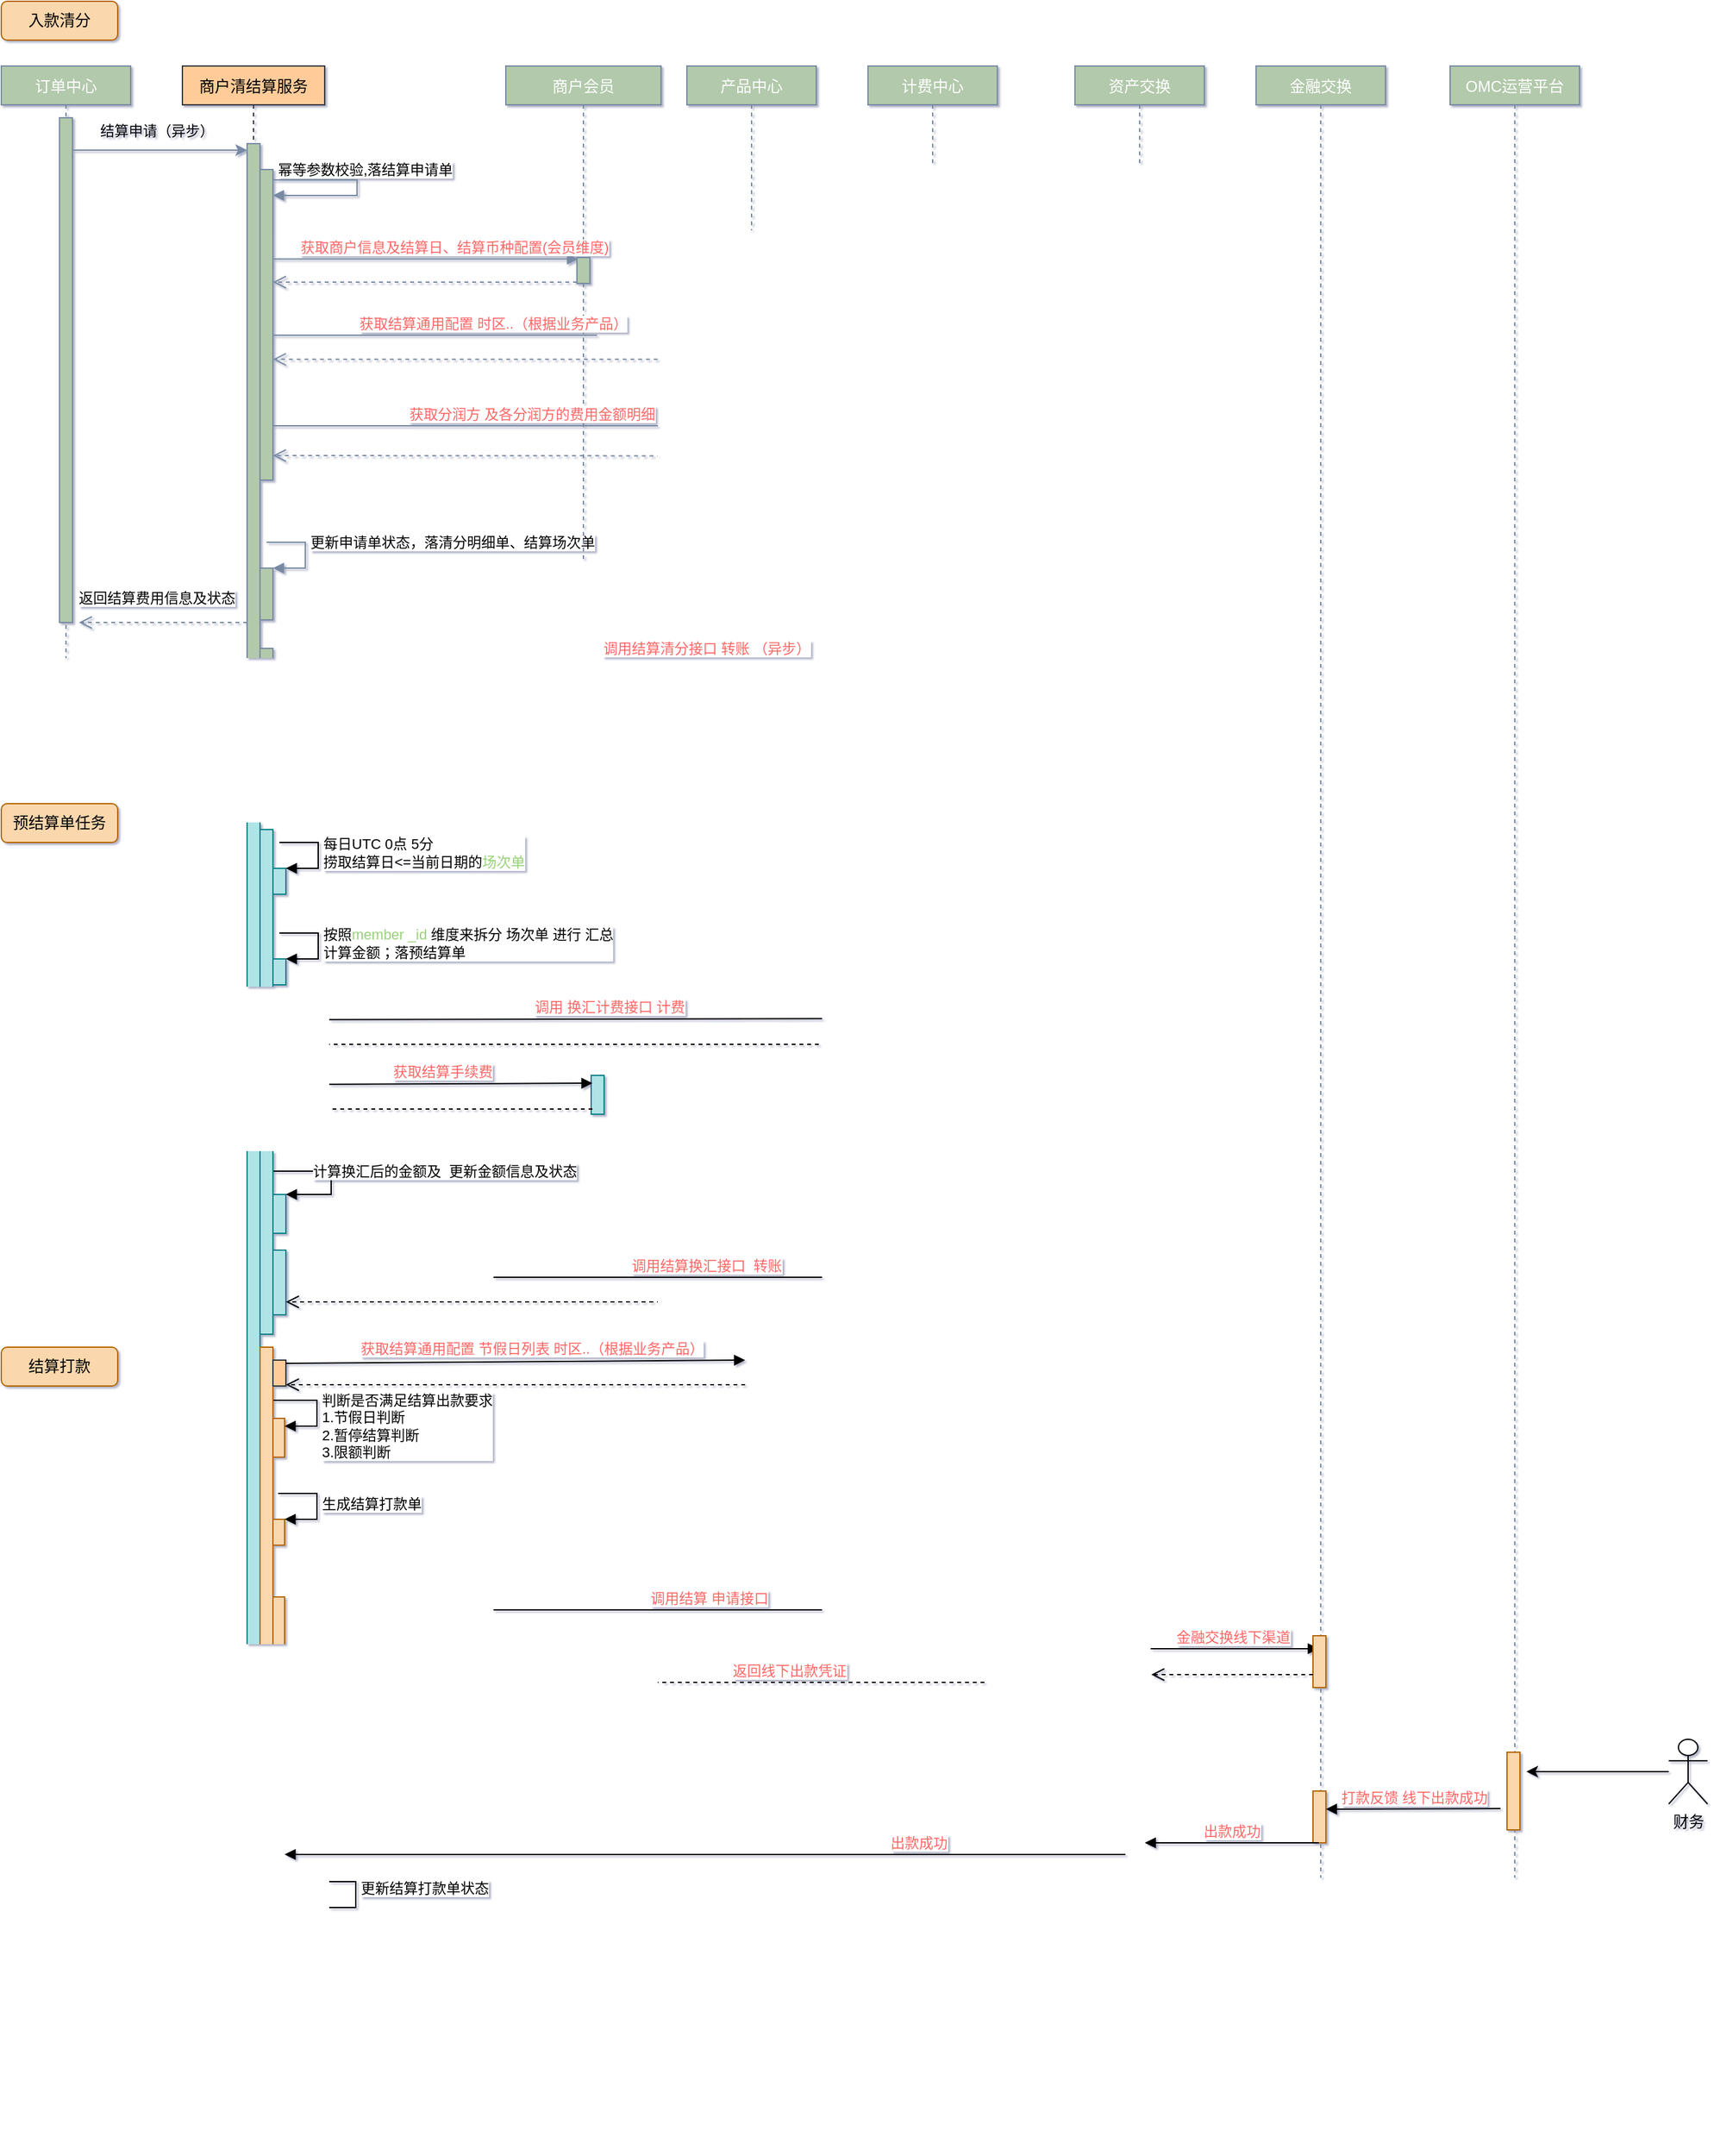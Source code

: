 <mxfile version="15.8.8" type="github">
  <diagram id="kgpKYQtTHZ0yAKxKKP6v" name="Page-1">
    <mxGraphModel dx="1422" dy="754" grid="1" gridSize="10" guides="1" tooltips="1" connect="1" arrows="1" fold="1" page="1" pageScale="1" pageWidth="850" pageHeight="1100" math="0" shadow="1">
      <root>
        <mxCell id="0" />
        <mxCell id="1" parent="0" />
        <mxCell id="3nuBFxr9cyL0pnOWT2aG-1" value="订单中心" style="shape=umlLifeline;perimeter=lifelinePerimeter;container=1;collapsible=0;recursiveResize=0;shadow=0;strokeWidth=1;fillColor=#B2C9AB;strokeColor=#788AA3;fontColor=#FFFFFF;rounded=0;size=30;" parent="1" vertex="1">
          <mxGeometry x="20" y="60" width="100" height="490" as="geometry" />
        </mxCell>
        <mxCell id="3nuBFxr9cyL0pnOWT2aG-2" value="" style="points=[];perimeter=orthogonalPerimeter;shadow=0;strokeWidth=1;fillColor=#B2C9AB;strokeColor=#788AA3;fontColor=#46495D;rounded=0;" parent="3nuBFxr9cyL0pnOWT2aG-1" vertex="1">
          <mxGeometry x="45" y="40" width="10" height="390" as="geometry" />
        </mxCell>
        <mxCell id="3nuBFxr9cyL0pnOWT2aG-5" value="商户清结算服务" style="shape=umlLifeline;perimeter=lifelinePerimeter;container=1;collapsible=0;recursiveResize=0;shadow=0;strokeWidth=1;fillColor=#ffcc99;strokeColor=#36393d;rounded=0;size=30;" parent="1" vertex="1">
          <mxGeometry x="160" y="60" width="110" height="1610" as="geometry" />
        </mxCell>
        <mxCell id="3nuBFxr9cyL0pnOWT2aG-6" value="" style="points=[];perimeter=orthogonalPerimeter;shadow=0;strokeWidth=1;fillColor=#B2C9AB;strokeColor=#788AA3;fontColor=#46495D;rounded=0;" parent="3nuBFxr9cyL0pnOWT2aG-5" vertex="1">
          <mxGeometry x="50" y="60" width="10" height="460" as="geometry" />
        </mxCell>
        <mxCell id="3R4pQPPEvZektnw-kuWU-23" value="" style="html=1;points=[];perimeter=orthogonalPerimeter;fontSize=11;fontColor=#000000;strokeColor=#788AA3;fillColor=#B2C9AB;" parent="3nuBFxr9cyL0pnOWT2aG-5" vertex="1">
          <mxGeometry x="60" y="80" width="10" height="240" as="geometry" />
        </mxCell>
        <mxCell id="3R4pQPPEvZektnw-kuWU-24" value="幂等参数校验,落结算申请单" style="edgeStyle=orthogonalEdgeStyle;html=1;align=left;spacingLeft=2;endArrow=block;rounded=0;fontSize=11;fontColor=#000000;strokeColor=#788AA3;fillColor=#B2C9AB;curved=0;exitX=1.003;exitY=0.207;exitDx=0;exitDy=0;exitPerimeter=0;" parent="3nuBFxr9cyL0pnOWT2aG-5" source="3R4pQPPEvZektnw-kuWU-23" target="3R4pQPPEvZektnw-kuWU-23" edge="1">
          <mxGeometry x="-0.546" y="8" relative="1" as="geometry">
            <mxPoint x="105" y="60" as="sourcePoint" />
            <Array as="points">
              <mxPoint x="135" y="88" />
              <mxPoint x="135" y="100" />
            </Array>
            <mxPoint as="offset" />
          </mxGeometry>
        </mxCell>
        <mxCell id="3R4pQPPEvZektnw-kuWU-55" value="" style="html=1;points=[];perimeter=orthogonalPerimeter;fontSize=11;fontColor=#000000;strokeColor=#788AA3;fillColor=#B2C9AB;" parent="3nuBFxr9cyL0pnOWT2aG-5" vertex="1">
          <mxGeometry x="60" y="388" width="10" height="40" as="geometry" />
        </mxCell>
        <mxCell id="3R4pQPPEvZektnw-kuWU-56" value="更新申请单状态，落清分明细单、结算场次单" style="edgeStyle=orthogonalEdgeStyle;html=1;align=left;spacingLeft=2;endArrow=block;rounded=0;entryX=1;entryY=0;fontSize=11;fontColor=#000000;strokeColor=#788AA3;strokeWidth=1;fillColor=#B2C9AB;curved=0;jumpStyle=none;" parent="3nuBFxr9cyL0pnOWT2aG-5" target="3R4pQPPEvZektnw-kuWU-55" edge="1">
          <mxGeometry x="-0.2" relative="1" as="geometry">
            <mxPoint x="65" y="368" as="sourcePoint" />
            <Array as="points">
              <mxPoint x="95" y="368" />
            </Array>
            <mxPoint as="offset" />
          </mxGeometry>
        </mxCell>
        <mxCell id="3R4pQPPEvZektnw-kuWU-63" value="返回结算费用信息及状态" style="html=1;verticalAlign=bottom;endArrow=open;dashed=1;endSize=8;fontSize=11;fontColor=#000000;strokeColor=#788AA3;strokeWidth=1;fillColor=#B2C9AB;curved=0;jumpStyle=none;" parent="3nuBFxr9cyL0pnOWT2aG-5" edge="1">
          <mxGeometry x="0.077" y="-10" relative="1" as="geometry">
            <mxPoint x="50" y="430" as="sourcePoint" />
            <mxPoint x="-80" y="430" as="targetPoint" />
            <mxPoint as="offset" />
          </mxGeometry>
        </mxCell>
        <mxCell id="3R4pQPPEvZektnw-kuWU-64" value="" style="html=1;points=[];perimeter=orthogonalPerimeter;fontSize=11;fontColor=#000000;strokeColor=#788AA3;fillColor=#B2C9AB;" parent="3nuBFxr9cyL0pnOWT2aG-5" vertex="1">
          <mxGeometry x="60" y="450" width="10" height="40" as="geometry" />
        </mxCell>
        <mxCell id="f1Uz_l8zpaSuN-_0KSKf-5" value="" style="html=1;points=[];perimeter=orthogonalPerimeter;fillColor=#b0e3e6;strokeColor=#0e8088;" parent="3nuBFxr9cyL0pnOWT2aG-5" vertex="1">
          <mxGeometry x="50" y="570" width="10" height="960" as="geometry" />
        </mxCell>
        <mxCell id="f1Uz_l8zpaSuN-_0KSKf-6" value="" style="html=1;points=[];perimeter=orthogonalPerimeter;fillColor=#b0e3e6;strokeColor=#0e8088;" parent="3nuBFxr9cyL0pnOWT2aG-5" vertex="1">
          <mxGeometry x="70" y="620" width="10" height="20" as="geometry" />
        </mxCell>
        <mxCell id="f1Uz_l8zpaSuN-_0KSKf-7" value="每日UTC 0点 5分 &lt;br&gt;捞取结算日&amp;lt;=当前日期的&lt;font color=&quot;#97d077&quot;&gt;场次单&lt;/font&gt;" style="edgeStyle=orthogonalEdgeStyle;html=1;align=left;spacingLeft=2;endArrow=block;rounded=0;entryX=1;entryY=0;" parent="3nuBFxr9cyL0pnOWT2aG-5" target="f1Uz_l8zpaSuN-_0KSKf-6" edge="1">
          <mxGeometry relative="1" as="geometry">
            <mxPoint x="75" y="600" as="sourcePoint" />
            <Array as="points">
              <mxPoint x="105" y="600" />
            </Array>
          </mxGeometry>
        </mxCell>
        <mxCell id="f1Uz_l8zpaSuN-_0KSKf-10" value="" style="html=1;points=[];perimeter=orthogonalPerimeter;fillColor=#b0e3e6;strokeColor=#0e8088;" parent="3nuBFxr9cyL0pnOWT2aG-5" vertex="1">
          <mxGeometry x="70" y="690" width="10" height="20" as="geometry" />
        </mxCell>
        <mxCell id="f1Uz_l8zpaSuN-_0KSKf-11" value="&lt;font color=&quot;#000000&quot;&gt;按照&lt;/font&gt;&lt;font color=&quot;#97d077&quot;&gt;member _id&lt;/font&gt;&lt;font color=&quot;#000000&quot;&gt; 维度来拆分 场次单 进行 汇总&lt;br&gt;计算金额；落预结算单&lt;/font&gt;" style="edgeStyle=orthogonalEdgeStyle;html=1;align=left;spacingLeft=2;endArrow=block;rounded=0;entryX=1;entryY=0;fontColor=#FF6666;" parent="3nuBFxr9cyL0pnOWT2aG-5" target="f1Uz_l8zpaSuN-_0KSKf-10" edge="1">
          <mxGeometry relative="1" as="geometry">
            <mxPoint x="75" y="670" as="sourcePoint" />
            <Array as="points">
              <mxPoint x="105" y="670" />
            </Array>
          </mxGeometry>
        </mxCell>
        <mxCell id="f1Uz_l8zpaSuN-_0KSKf-12" value="" style="html=1;points=[];perimeter=orthogonalPerimeter;fillColor=#b0e3e6;strokeColor=#0e8088;" parent="3nuBFxr9cyL0pnOWT2aG-5" vertex="1">
          <mxGeometry x="70" y="915" width="10" height="50" as="geometry" />
        </mxCell>
        <mxCell id="f1Uz_l8zpaSuN-_0KSKf-17" value="" style="html=1;points=[];perimeter=orthogonalPerimeter;fillColor=#b0e3e6;strokeColor=#0e8088;" parent="3nuBFxr9cyL0pnOWT2aG-5" vertex="1">
          <mxGeometry x="70" y="872" width="10" height="30" as="geometry" />
        </mxCell>
        <mxCell id="f1Uz_l8zpaSuN-_0KSKf-18" value="&lt;font color=&quot;#000000&quot;&gt;计算换汇后的金额及&amp;nbsp; 更新金额信息及状态&lt;/font&gt;" style="edgeStyle=orthogonalEdgeStyle;html=1;align=left;spacingLeft=2;endArrow=block;rounded=0;entryX=1;entryY=0;fontColor=#97D077;exitX=1;exitY=0.741;exitDx=0;exitDy=0;exitPerimeter=0;" parent="3nuBFxr9cyL0pnOWT2aG-5" target="f1Uz_l8zpaSuN-_0KSKf-17" edge="1">
          <mxGeometry relative="1" as="geometry">
            <mxPoint x="70" y="898.4" as="sourcePoint" />
            <Array as="points">
              <mxPoint x="115" y="854" />
              <mxPoint x="115" y="872" />
            </Array>
          </mxGeometry>
        </mxCell>
        <mxCell id="f1Uz_l8zpaSuN-_0KSKf-20" value="" style="html=1;points=[];perimeter=orthogonalPerimeter;fillColor=#fad7ac;strokeColor=#b46504;" parent="3nuBFxr9cyL0pnOWT2aG-5" vertex="1">
          <mxGeometry x="69" y="1045" width="10" height="30" as="geometry" />
        </mxCell>
        <mxCell id="f1Uz_l8zpaSuN-_0KSKf-21" value="判断是否满足结算出款要求&lt;br&gt;1.节假日判断 &lt;br&gt;2.暂停结算判断 &lt;br&gt;3.限额判断" style="edgeStyle=orthogonalEdgeStyle;html=1;align=left;spacingLeft=2;endArrow=block;rounded=0;entryX=1;entryY=0;fontColor=#000000;exitX=1;exitY=0.795;exitDx=0;exitDy=0;exitPerimeter=0;" parent="3nuBFxr9cyL0pnOWT2aG-5" edge="1">
          <mxGeometry x="0.39" relative="1" as="geometry">
            <mxPoint x="69" y="1029" as="sourcePoint" />
            <Array as="points">
              <mxPoint x="69" y="1031" />
              <mxPoint x="104" y="1031" />
              <mxPoint x="104" y="1051" />
            </Array>
            <mxPoint x="79" y="1051" as="targetPoint" />
            <mxPoint as="offset" />
          </mxGeometry>
        </mxCell>
        <mxCell id="f1Uz_l8zpaSuN-_0KSKf-25" value="" style="html=1;points=[];perimeter=orthogonalPerimeter;fillColor=#b0e3e6;strokeColor=#0e8088;" parent="3nuBFxr9cyL0pnOWT2aG-5" vertex="1">
          <mxGeometry x="70" y="730" width="10" height="30" as="geometry" />
        </mxCell>
        <mxCell id="f1Uz_l8zpaSuN-_0KSKf-30" value="" style="html=1;points=[];perimeter=orthogonalPerimeter;fillColor=#fad7ac;strokeColor=#b46504;" parent="3nuBFxr9cyL0pnOWT2aG-5" vertex="1">
          <mxGeometry x="69" y="1123" width="10" height="20" as="geometry" />
        </mxCell>
        <mxCell id="f1Uz_l8zpaSuN-_0KSKf-31" value="生成结算打款单" style="edgeStyle=orthogonalEdgeStyle;html=1;align=left;spacingLeft=2;endArrow=block;rounded=0;entryX=1;entryY=0;fontColor=#000000;" parent="3nuBFxr9cyL0pnOWT2aG-5" target="f1Uz_l8zpaSuN-_0KSKf-30" edge="1">
          <mxGeometry relative="1" as="geometry">
            <mxPoint x="74" y="1103" as="sourcePoint" />
            <Array as="points">
              <mxPoint x="104" y="1103" />
            </Array>
          </mxGeometry>
        </mxCell>
        <mxCell id="f1Uz_l8zpaSuN-_0KSKf-35" value="" style="html=1;points=[];perimeter=orthogonalPerimeter;fillColor=#fad7ac;strokeColor=#b46504;" parent="3nuBFxr9cyL0pnOWT2aG-5" vertex="1">
          <mxGeometry x="69" y="1183" width="10" height="100" as="geometry" />
        </mxCell>
        <mxCell id="f1Uz_l8zpaSuN-_0KSKf-58" value="" style="html=1;points=[];perimeter=orthogonalPerimeter;fillColor=#fad7ac;strokeColor=#b46504;" parent="3nuBFxr9cyL0pnOWT2aG-5" vertex="1">
          <mxGeometry x="69" y="1363" width="10" height="120" as="geometry" />
        </mxCell>
        <mxCell id="f1Uz_l8zpaSuN-_0KSKf-61" value="" style="html=1;points=[];perimeter=orthogonalPerimeter;fillColor=#fad7ac;strokeColor=#b46504;" parent="3nuBFxr9cyL0pnOWT2aG-5" vertex="1">
          <mxGeometry x="79" y="1423" width="10" height="40" as="geometry" />
        </mxCell>
        <mxCell id="f1Uz_l8zpaSuN-_0KSKf-62" value="更新结算打款单状态" style="edgeStyle=orthogonalEdgeStyle;html=1;align=left;spacingLeft=2;endArrow=block;rounded=0;entryX=1;entryY=0;fontColor=#000000;" parent="3nuBFxr9cyL0pnOWT2aG-5" source="f1Uz_l8zpaSuN-_0KSKf-58" target="f1Uz_l8zpaSuN-_0KSKf-61" edge="1">
          <mxGeometry relative="1" as="geometry">
            <mxPoint x="104" y="1373" as="sourcePoint" />
            <Array as="points">
              <mxPoint x="134" y="1403" />
              <mxPoint x="134" y="1423" />
            </Array>
          </mxGeometry>
        </mxCell>
        <mxCell id="f1Uz_l8zpaSuN-_0KSKf-63" value="" style="html=1;points=[];perimeter=orthogonalPerimeter;fillColor=#b0e3e6;strokeColor=#0e8088;" parent="3nuBFxr9cyL0pnOWT2aG-5" vertex="1">
          <mxGeometry x="60" y="590" width="10" height="390" as="geometry" />
        </mxCell>
        <mxCell id="f1Uz_l8zpaSuN-_0KSKf-64" value="" style="html=1;points=[];perimeter=orthogonalPerimeter;fillColor=#fad7ac;strokeColor=#b46504;" parent="3nuBFxr9cyL0pnOWT2aG-5" vertex="1">
          <mxGeometry x="60" y="990" width="10" height="510" as="geometry" />
        </mxCell>
        <mxCell id="x3EQ1VxM2JQj4DBP7iOf-1" value="" style="html=1;points=[];perimeter=orthogonalPerimeter;fillColor=#ffcc99;strokeColor=#36393d;" parent="3nuBFxr9cyL0pnOWT2aG-5" vertex="1">
          <mxGeometry x="70" y="1000" width="10" height="20" as="geometry" />
        </mxCell>
        <mxCell id="3R4pQPPEvZektnw-kuWU-1" value="计费中心" style="shape=umlLifeline;perimeter=lifelinePerimeter;container=1;collapsible=0;recursiveResize=0;shadow=0;strokeWidth=1;fillColor=#B2C9AB;strokeColor=#788AA3;fontColor=#FFFFFF;rounded=0;size=30;" parent="1" vertex="1">
          <mxGeometry x="690" y="60" width="100" height="820" as="geometry" />
        </mxCell>
        <mxCell id="3R4pQPPEvZektnw-kuWU-52" value="" style="html=1;points=[];perimeter=orthogonalPerimeter;fontSize=11;fontColor=#000000;strokeColor=#788AA3;fillColor=#B2C9AB;" parent="3R4pQPPEvZektnw-kuWU-1" vertex="1">
          <mxGeometry x="45" y="278" width="10" height="30" as="geometry" />
        </mxCell>
        <mxCell id="f1Uz_l8zpaSuN-_0KSKf-22" value="" style="html=1;points=[];perimeter=orthogonalPerimeter;fillColor=#b0e3e6;strokeColor=#0e8088;" parent="3R4pQPPEvZektnw-kuWU-1" vertex="1">
          <mxGeometry x="45" y="730" width="10" height="30" as="geometry" />
        </mxCell>
        <mxCell id="3R4pQPPEvZektnw-kuWU-9" value="资产交换" style="shape=umlLifeline;perimeter=lifelinePerimeter;container=1;collapsible=0;recursiveResize=0;shadow=0;strokeWidth=1;fillColor=#B2C9AB;strokeColor=#788AA3;fontColor=#FFFFFF;rounded=0;size=30;" parent="1" vertex="1">
          <mxGeometry x="850" y="60" width="100" height="1510" as="geometry" />
        </mxCell>
        <mxCell id="3R4pQPPEvZektnw-kuWU-57" value="" style="html=1;points=[];perimeter=orthogonalPerimeter;fontSize=11;fontColor=#000000;strokeColor=#788AA3;fillColor=#B2C9AB;" parent="3R4pQPPEvZektnw-kuWU-9" vertex="1">
          <mxGeometry x="45" y="464" width="10" height="26" as="geometry" />
        </mxCell>
        <mxCell id="f1Uz_l8zpaSuN-_0KSKf-8" value="" style="html=1;points=[];perimeter=orthogonalPerimeter;fillColor=#b0e3e6;strokeColor=#0e8088;" parent="3R4pQPPEvZektnw-kuWU-9" vertex="1">
          <mxGeometry x="45" y="915" width="10" height="60" as="geometry" />
        </mxCell>
        <mxCell id="f1Uz_l8zpaSuN-_0KSKf-16" value="" style="html=1;verticalAlign=bottom;endArrow=open;dashed=1;endSize=8;rounded=0;fontColor=#97D077;" parent="3R4pQPPEvZektnw-kuWU-9" target="f1Uz_l8zpaSuN-_0KSKf-12" edge="1">
          <mxGeometry relative="1" as="geometry">
            <mxPoint x="40" y="955" as="sourcePoint" />
            <mxPoint x="-25" y="955" as="targetPoint" />
          </mxGeometry>
        </mxCell>
        <mxCell id="f1Uz_l8zpaSuN-_0KSKf-32" value="" style="html=1;points=[];perimeter=orthogonalPerimeter;fillColor=#fad7ac;strokeColor=#b46504;" parent="3R4pQPPEvZektnw-kuWU-9" vertex="1">
          <mxGeometry x="44" y="1193" width="10" height="70" as="geometry" />
        </mxCell>
        <mxCell id="f1Uz_l8zpaSuN-_0KSKf-47" value="&lt;font color=&quot;#ff6666&quot;&gt;金融交换线下渠道&lt;/font&gt;" style="html=1;verticalAlign=bottom;endArrow=block;rounded=0;fontColor=#000000;" parent="3R4pQPPEvZektnw-kuWU-9" edge="1">
          <mxGeometry width="80" relative="1" as="geometry">
            <mxPoint x="54" y="1223" as="sourcePoint" />
            <mxPoint x="188.5" y="1223" as="targetPoint" />
            <mxPoint as="offset" />
          </mxGeometry>
        </mxCell>
        <mxCell id="f1Uz_l8zpaSuN-_0KSKf-56" value="" style="html=1;points=[];perimeter=orthogonalPerimeter;fillColor=#fad7ac;strokeColor=#b46504;" parent="3R4pQPPEvZektnw-kuWU-9" vertex="1">
          <mxGeometry x="44" y="1353" width="10" height="40" as="geometry" />
        </mxCell>
        <mxCell id="3R4pQPPEvZektnw-kuWU-11" value="商户会员" style="shape=umlLifeline;perimeter=lifelinePerimeter;container=1;collapsible=0;recursiveResize=0;shadow=0;strokeWidth=1;fillColor=#B2C9AB;strokeColor=#788AA3;fontColor=#FFFFFF;rounded=0;size=30;" parent="1" vertex="1">
          <mxGeometry x="410" y="60" width="120" height="830" as="geometry" />
        </mxCell>
        <mxCell id="3R4pQPPEvZektnw-kuWU-43" value="" style="html=1;points=[];perimeter=orthogonalPerimeter;fontSize=11;fontColor=#000000;strokeColor=#788AA3;fillColor=#B2C9AB;" parent="3R4pQPPEvZektnw-kuWU-11" vertex="1">
          <mxGeometry x="55" y="148" width="10" height="20" as="geometry" />
        </mxCell>
        <mxCell id="3R4pQPPEvZektnw-kuWU-19" value="" style="endArrow=classic;html=1;fontColor=#FFFFFF;strokeColor=#788AA3;fillColor=#B2C9AB;curved=0;" parent="1" source="3nuBFxr9cyL0pnOWT2aG-2" target="3nuBFxr9cyL0pnOWT2aG-6" edge="1">
          <mxGeometry width="50" height="50" relative="1" as="geometry">
            <mxPoint x="380" y="190" as="sourcePoint" />
            <mxPoint x="430" y="140" as="targetPoint" />
            <Array as="points">
              <mxPoint x="160" y="125" />
            </Array>
          </mxGeometry>
        </mxCell>
        <mxCell id="3R4pQPPEvZektnw-kuWU-20" value="&lt;font color=&quot;#000000&quot;&gt;&lt;font style=&quot;font-size: 11px ; line-height: 0.8&quot;&gt;结算申请（异步）&lt;/font&gt;&lt;br&gt;&lt;/font&gt;" style="text;html=1;resizable=0;autosize=1;align=center;verticalAlign=middle;points=[];fillColor=none;strokeColor=none;rounded=0;fontColor=#FFFFFF;" parent="1" vertex="1">
          <mxGeometry x="85" y="100" width="110" height="20" as="geometry" />
        </mxCell>
        <mxCell id="3R4pQPPEvZektnw-kuWU-44" value="&lt;font color=&quot;#ff6666&quot;&gt;获取商户信息及结算日、结算币种配置(会员维度)&lt;/font&gt;" style="html=1;verticalAlign=bottom;endArrow=block;fontSize=11;fontColor=#000000;strokeColor=#788AA3;fillColor=#B2C9AB;curved=0;entryX=0.083;entryY=0.058;entryDx=0;entryDy=0;entryPerimeter=0;strokeWidth=1;jumpStyle=none;" parent="1" target="3R4pQPPEvZektnw-kuWU-43" edge="1">
          <mxGeometry x="0.187" relative="1" as="geometry">
            <mxPoint x="230" y="209.16" as="sourcePoint" />
            <mxPoint x="750" y="208" as="targetPoint" />
            <Array as="points" />
            <mxPoint as="offset" />
          </mxGeometry>
        </mxCell>
        <mxCell id="3R4pQPPEvZektnw-kuWU-45" value="" style="html=1;verticalAlign=bottom;endArrow=open;dashed=1;endSize=8;exitX=0;exitY=0.95;fontSize=11;fontColor=#000000;strokeColor=#788AA3;fillColor=#B2C9AB;curved=0;" parent="1" source="3R4pQPPEvZektnw-kuWU-43" edge="1">
          <mxGeometry x="0.276" y="-1" relative="1" as="geometry">
            <mxPoint x="230" y="227" as="targetPoint" />
            <mxPoint as="offset" />
          </mxGeometry>
        </mxCell>
        <mxCell id="3R4pQPPEvZektnw-kuWU-50" value="产品中心" style="shape=umlLifeline;perimeter=lifelinePerimeter;container=1;collapsible=0;recursiveResize=0;shadow=0;strokeWidth=1;fillColor=#B2C9AB;strokeColor=#788AA3;fontColor=#FFFFFF;rounded=0;size=30;" parent="1" vertex="1">
          <mxGeometry x="550" y="60" width="100" height="1090" as="geometry" />
        </mxCell>
        <mxCell id="3R4pQPPEvZektnw-kuWU-47" value="" style="html=1;points=[];perimeter=orthogonalPerimeter;fontSize=11;fontColor=#000000;strokeColor=#788AA3;fillColor=#B2C9AB;" parent="3R4pQPPEvZektnw-kuWU-50" vertex="1">
          <mxGeometry x="45" y="208" width="10" height="20" as="geometry" />
        </mxCell>
        <mxCell id="x3EQ1VxM2JQj4DBP7iOf-2" value="" style="html=1;points=[];perimeter=orthogonalPerimeter;fillColor=#fad7ac;strokeColor=#b46504;" parent="3R4pQPPEvZektnw-kuWU-50" vertex="1">
          <mxGeometry x="45" y="1000" width="10" height="20" as="geometry" />
        </mxCell>
        <mxCell id="3R4pQPPEvZektnw-kuWU-48" value="&lt;font color=&quot;#ff6666&quot;&gt;获取结算通用配置 时区..（根据&lt;/font&gt;&lt;span style=&quot;color: rgb(255 , 102 , 102)&quot;&gt;业务产品&lt;/span&gt;&lt;font color=&quot;#ff6666&quot;&gt;）&lt;/font&gt;" style="html=1;verticalAlign=bottom;endArrow=block;entryX=0;entryY=0;fontSize=11;fontColor=#000000;strokeColor=#788AA3;fillColor=#B2C9AB;curved=0;jumpStyle=none;" parent="1" edge="1">
          <mxGeometry x="-0.069" relative="1" as="geometry">
            <mxPoint x="230" y="268" as="sourcePoint" />
            <mxPoint as="offset" />
            <mxPoint x="595" y="268" as="targetPoint" />
          </mxGeometry>
        </mxCell>
        <mxCell id="3R4pQPPEvZektnw-kuWU-49" value="" style="html=1;verticalAlign=bottom;endArrow=open;dashed=1;endSize=8;fontSize=11;fontColor=#000000;strokeColor=#788AA3;fillColor=#B2C9AB;curved=0;exitX=-0.167;exitY=0.933;exitDx=0;exitDy=0;exitPerimeter=0;" parent="1" source="3R4pQPPEvZektnw-kuWU-47" edge="1">
          <mxGeometry x="0.122" y="32" relative="1" as="geometry">
            <mxPoint x="230" y="286.66" as="targetPoint" />
            <mxPoint as="offset" />
          </mxGeometry>
        </mxCell>
        <mxCell id="3R4pQPPEvZektnw-kuWU-53" value="&lt;font color=&quot;#ff6666&quot;&gt;获取分润方 及各分润方的费用金额明细&lt;/font&gt;" style="html=1;verticalAlign=bottom;endArrow=block;entryX=0;entryY=0;fontSize=11;fontColor=#000000;strokeColor=#788AA3;strokeWidth=1;fillColor=#B2C9AB;curved=0;jumpStyle=none;" parent="1" target="3R4pQPPEvZektnw-kuWU-52" edge="1">
          <mxGeometry x="-0.208" relative="1" as="geometry">
            <mxPoint x="230" y="338" as="sourcePoint" />
            <mxPoint as="offset" />
          </mxGeometry>
        </mxCell>
        <mxCell id="3R4pQPPEvZektnw-kuWU-54" value="" style="html=1;verticalAlign=bottom;endArrow=open;dashed=1;endSize=8;fontSize=11;fontColor=#000000;strokeColor=#788AA3;strokeWidth=1;fillColor=#B2C9AB;curved=0;jumpStyle=none;exitX=-0.083;exitY=0.779;exitDx=0;exitDy=0;exitPerimeter=0;" parent="1" source="3R4pQPPEvZektnw-kuWU-52" edge="1">
          <mxGeometry relative="1" as="geometry">
            <mxPoint x="230" y="361" as="targetPoint" />
          </mxGeometry>
        </mxCell>
        <mxCell id="3R4pQPPEvZektnw-kuWU-59" value="&lt;font color=&quot;#ff6666&quot;&gt;调用结算清分接口 转账 （异步）&lt;/font&gt;" style="html=1;verticalAlign=bottom;endArrow=open;dashed=1;endSize=8;fontSize=11;fontColor=#000000;strokeColor=#788AA3;strokeWidth=1;fillColor=#B2C9AB;curved=0;jumpStyle=none;entryX=0.9;entryY=0.675;entryDx=0;entryDy=0;entryPerimeter=0;" parent="1" target="3R4pQPPEvZektnw-kuWU-64" edge="1">
          <mxGeometry x="-0.016" y="-18" relative="1" as="geometry">
            <mxPoint x="230" y="509" as="targetPoint" />
            <mxPoint x="890" y="537" as="sourcePoint" />
            <mxPoint as="offset" />
          </mxGeometry>
        </mxCell>
        <mxCell id="3R4pQPPEvZektnw-kuWU-62" value="" style="endArrow=open;endFill=1;endSize=12;html=1;fontSize=11;fontColor=#000000;strokeColor=#788AA3;strokeWidth=1;fillColor=#B2C9AB;curved=0;jumpStyle=none;exitX=1.167;exitY=0.342;exitDx=0;exitDy=0;exitPerimeter=0;entryX=0.083;entryY=0.115;entryDx=0;entryDy=0;entryPerimeter=0;" parent="1" source="3R4pQPPEvZektnw-kuWU-64" target="3R4pQPPEvZektnw-kuWU-57" edge="1">
          <mxGeometry width="160" relative="1" as="geometry">
            <mxPoint x="230" y="490" as="sourcePoint" />
            <mxPoint x="890" y="490" as="targetPoint" />
            <Array as="points" />
          </mxGeometry>
        </mxCell>
        <mxCell id="f1Uz_l8zpaSuN-_0KSKf-9" value="调用结算换汇接口&amp;nbsp; 转账" style="html=1;verticalAlign=bottom;startArrow=none;endArrow=block;rounded=0;fontColor=#FF6666;startFill=0;" parent="1" source="f1Uz_l8zpaSuN-_0KSKf-12" edge="1">
          <mxGeometry relative="1" as="geometry">
            <mxPoint x="330" y="995" as="sourcePoint" />
            <mxPoint x="890" y="996" as="targetPoint" />
          </mxGeometry>
        </mxCell>
        <mxCell id="f1Uz_l8zpaSuN-_0KSKf-14" value="预结算单任务" style="rounded=1;whiteSpace=wrap;html=1;fillColor=#fad7ac;strokeColor=#b46504;" parent="1" vertex="1">
          <mxGeometry x="20" y="630" width="90" height="30" as="geometry" />
        </mxCell>
        <mxCell id="f1Uz_l8zpaSuN-_0KSKf-15" value="入款清分" style="rounded=1;whiteSpace=wrap;html=1;fillColor=#fad7ac;strokeColor=#b46504;" parent="1" vertex="1">
          <mxGeometry x="20" y="10" width="90" height="30" as="geometry" />
        </mxCell>
        <mxCell id="f1Uz_l8zpaSuN-_0KSKf-23" value="&lt;font color=&quot;#ff6666&quot;&gt;调用 换汇计费接口 计费&lt;/font&gt;" style="html=1;verticalAlign=bottom;endArrow=block;entryX=0.1;entryY=0.2;rounded=0;fontColor=#000000;exitX=1.4;exitY=0.233;exitDx=0;exitDy=0;exitPerimeter=0;entryDx=0;entryDy=0;entryPerimeter=0;" parent="1" source="f1Uz_l8zpaSuN-_0KSKf-25" target="f1Uz_l8zpaSuN-_0KSKf-22" edge="1">
          <mxGeometry relative="1" as="geometry">
            <mxPoint x="470" y="780" as="sourcePoint" />
          </mxGeometry>
        </mxCell>
        <mxCell id="f1Uz_l8zpaSuN-_0KSKf-24" value="" style="html=1;verticalAlign=bottom;endArrow=open;dashed=1;endSize=8;rounded=0;fontColor=#000000;entryX=1;entryY=0.867;entryDx=0;entryDy=0;entryPerimeter=0;" parent="1" target="f1Uz_l8zpaSuN-_0KSKf-25" edge="1">
          <mxGeometry relative="1" as="geometry">
            <mxPoint x="675" y="799" as="targetPoint" />
            <mxPoint x="730" y="816" as="sourcePoint" />
          </mxGeometry>
        </mxCell>
        <mxCell id="f1Uz_l8zpaSuN-_0KSKf-26" value="" style="html=1;points=[];perimeter=orthogonalPerimeter;fillColor=#b0e3e6;strokeColor=#0e8088;" parent="1" vertex="1">
          <mxGeometry x="476" y="840" width="10" height="30" as="geometry" />
        </mxCell>
        <mxCell id="f1Uz_l8zpaSuN-_0KSKf-27" value="&lt;font color=&quot;#ff6666&quot;&gt;获取结算手续费&lt;/font&gt;" style="html=1;verticalAlign=bottom;endArrow=block;entryX=0.1;entryY=0.2;rounded=0;fontColor=#000000;exitX=1.4;exitY=0.233;exitDx=0;exitDy=0;exitPerimeter=0;entryDx=0;entryDy=0;entryPerimeter=0;" parent="1" target="f1Uz_l8zpaSuN-_0KSKf-26" edge="1">
          <mxGeometry relative="1" as="geometry">
            <mxPoint x="246" y="846.99" as="sourcePoint" />
          </mxGeometry>
        </mxCell>
        <mxCell id="f1Uz_l8zpaSuN-_0KSKf-28" value="" style="html=1;verticalAlign=bottom;endArrow=open;dashed=1;endSize=8;rounded=0;fontColor=#000000;entryX=1;entryY=0.867;entryDx=0;entryDy=0;entryPerimeter=0;exitX=0.1;exitY=0.867;exitDx=0;exitDy=0;exitPerimeter=0;" parent="1" source="f1Uz_l8zpaSuN-_0KSKf-26" edge="1">
          <mxGeometry relative="1" as="geometry">
            <mxPoint x="242" y="866.01" as="targetPoint" />
            <mxPoint x="742" y="866" as="sourcePoint" />
          </mxGeometry>
        </mxCell>
        <mxCell id="f1Uz_l8zpaSuN-_0KSKf-29" value="" style="html=1;points=[];perimeter=orthogonalPerimeter;fillColor=#b0e3e6;strokeColor=#0e8088;" parent="1" vertex="1">
          <mxGeometry x="230" y="842" width="10" height="30" as="geometry" />
        </mxCell>
        <mxCell id="f1Uz_l8zpaSuN-_0KSKf-33" value="&lt;font color=&quot;#ff6666&quot;&gt;调用结算 申请接口&lt;/font&gt;" style="html=1;verticalAlign=bottom;endArrow=block;entryX=0;entryY=0;rounded=0;fontColor=#000000;" parent="1" target="f1Uz_l8zpaSuN-_0KSKf-32" edge="1">
          <mxGeometry relative="1" as="geometry">
            <mxPoint x="239" y="1253" as="sourcePoint" />
          </mxGeometry>
        </mxCell>
        <mxCell id="f1Uz_l8zpaSuN-_0KSKf-34" value="&lt;font color=&quot;#ff6666&quot;&gt;返回线下出款凭证&lt;/font&gt;" style="html=1;verticalAlign=bottom;endArrow=open;dashed=1;endSize=8;exitX=0;exitY=0.8;rounded=0;fontColor=#000000;exitDx=0;exitDy=0;exitPerimeter=0;entryX=0.9;entryY=0.66;entryDx=0;entryDy=0;entryPerimeter=0;" parent="1" source="f1Uz_l8zpaSuN-_0KSKf-32" target="f1Uz_l8zpaSuN-_0KSKf-35" edge="1">
          <mxGeometry x="-0.192" relative="1" as="geometry">
            <mxPoint x="229" y="1317" as="targetPoint" />
            <mxPoint as="offset" />
          </mxGeometry>
        </mxCell>
        <mxCell id="f1Uz_l8zpaSuN-_0KSKf-37" value="结算打款" style="rounded=1;whiteSpace=wrap;html=1;fillColor=#fad7ac;strokeColor=#b46504;" parent="1" vertex="1">
          <mxGeometry x="20" y="1050" width="90" height="30" as="geometry" />
        </mxCell>
        <mxCell id="f1Uz_l8zpaSuN-_0KSKf-38" value="金融交换" style="shape=umlLifeline;perimeter=lifelinePerimeter;container=1;collapsible=0;recursiveResize=0;shadow=0;strokeWidth=1;fillColor=#B2C9AB;strokeColor=#788AA3;fontColor=#FFFFFF;rounded=0;size=30;" parent="1" vertex="1">
          <mxGeometry x="990" y="60" width="100" height="1400" as="geometry" />
        </mxCell>
        <mxCell id="f1Uz_l8zpaSuN-_0KSKf-45" value="" style="html=1;points=[];perimeter=orthogonalPerimeter;fillColor=#fad7ac;strokeColor=#b46504;" parent="f1Uz_l8zpaSuN-_0KSKf-38" vertex="1">
          <mxGeometry x="44" y="1213" width="10" height="40" as="geometry" />
        </mxCell>
        <mxCell id="f1Uz_l8zpaSuN-_0KSKf-48" value="" style="html=1;verticalAlign=bottom;endArrow=open;dashed=1;endSize=8;rounded=0;fontColor=#000000;" parent="f1Uz_l8zpaSuN-_0KSKf-38" edge="1">
          <mxGeometry relative="1" as="geometry">
            <mxPoint x="44" y="1243" as="sourcePoint" />
            <mxPoint x="-81" y="1243" as="targetPoint" />
          </mxGeometry>
        </mxCell>
        <mxCell id="f1Uz_l8zpaSuN-_0KSKf-54" value="" style="html=1;points=[];perimeter=orthogonalPerimeter;fillColor=#fad7ac;strokeColor=#b46504;" parent="f1Uz_l8zpaSuN-_0KSKf-38" vertex="1">
          <mxGeometry x="44" y="1333" width="10" height="40" as="geometry" />
        </mxCell>
        <mxCell id="f1Uz_l8zpaSuN-_0KSKf-55" value="&lt;font color=&quot;#ff6666&quot;&gt;打款反馈 线下出款成功&lt;/font&gt;" style="html=1;verticalAlign=bottom;endArrow=block;rounded=0;fontColor=#000000;" parent="f1Uz_l8zpaSuN-_0KSKf-38" edge="1">
          <mxGeometry width="80" relative="1" as="geometry">
            <mxPoint x="189" y="1346.5" as="sourcePoint" />
            <mxPoint x="54" y="1347" as="targetPoint" />
          </mxGeometry>
        </mxCell>
        <mxCell id="f1Uz_l8zpaSuN-_0KSKf-57" value="&lt;font color=&quot;#ff6666&quot;&gt;出款成功&lt;/font&gt;" style="html=1;verticalAlign=bottom;endArrow=block;rounded=0;fontColor=#000000;" parent="f1Uz_l8zpaSuN-_0KSKf-38" edge="1">
          <mxGeometry width="80" relative="1" as="geometry">
            <mxPoint x="48.5" y="1373" as="sourcePoint" />
            <mxPoint x="-86" y="1373" as="targetPoint" />
          </mxGeometry>
        </mxCell>
        <mxCell id="f1Uz_l8zpaSuN-_0KSKf-43" value="OMC运营平台" style="shape=umlLifeline;perimeter=lifelinePerimeter;container=1;collapsible=0;recursiveResize=0;shadow=0;strokeWidth=1;fillColor=#B2C9AB;strokeColor=#788AA3;fontColor=#FFFFFF;rounded=0;size=30;" parent="1" vertex="1">
          <mxGeometry x="1140" y="60" width="100" height="1400" as="geometry" />
        </mxCell>
        <mxCell id="f1Uz_l8zpaSuN-_0KSKf-52" value="" style="html=1;points=[];perimeter=orthogonalPerimeter;fillColor=#fad7ac;strokeColor=#b46504;" parent="f1Uz_l8zpaSuN-_0KSKf-43" vertex="1">
          <mxGeometry x="44" y="1303" width="10" height="60" as="geometry" />
        </mxCell>
        <mxCell id="f1Uz_l8zpaSuN-_0KSKf-53" style="edgeStyle=orthogonalEdgeStyle;rounded=0;orthogonalLoop=1;jettySize=auto;html=1;fontColor=#000000;startArrow=none;startFill=0;" parent="1" source="f1Uz_l8zpaSuN-_0KSKf-49" edge="1">
          <mxGeometry relative="1" as="geometry">
            <mxPoint x="1199" y="1378" as="targetPoint" />
          </mxGeometry>
        </mxCell>
        <mxCell id="f1Uz_l8zpaSuN-_0KSKf-49" value="财务" style="shape=umlActor;verticalLabelPosition=bottom;verticalAlign=top;html=1;fontColor=#000000;" parent="1" vertex="1">
          <mxGeometry x="1309" y="1353" width="30" height="50" as="geometry" />
        </mxCell>
        <mxCell id="f1Uz_l8zpaSuN-_0KSKf-59" value="&lt;font color=&quot;#ff6666&quot;&gt;出款成功&lt;/font&gt;" style="html=1;verticalAlign=bottom;endArrow=block;rounded=0;fontColor=#000000;" parent="1" edge="1">
          <mxGeometry x="-0.508" relative="1" as="geometry">
            <mxPoint x="889" y="1442" as="sourcePoint" />
            <mxPoint x="239" y="1442" as="targetPoint" />
            <mxPoint as="offset" />
          </mxGeometry>
        </mxCell>
        <mxCell id="x3EQ1VxM2JQj4DBP7iOf-3" value="&lt;font color=&quot;#ff6666&quot;&gt;获取结算通用配置 节假日列表 时区..（根据&lt;/font&gt;&lt;span style=&quot;color: rgb(255 , 102 , 102)&quot;&gt;业务产品&lt;/span&gt;&lt;font color=&quot;#ff6666&quot;&gt;）&lt;/font&gt;" style="html=1;verticalAlign=bottom;endArrow=block;entryX=0;entryY=0;rounded=0;exitX=1;exitY=0.125;exitDx=0;exitDy=0;exitPerimeter=0;" parent="1" source="x3EQ1VxM2JQj4DBP7iOf-1" target="x3EQ1VxM2JQj4DBP7iOf-2" edge="1">
          <mxGeometry x="0.07" y="1" relative="1" as="geometry">
            <mxPoint x="525" y="1025" as="sourcePoint" />
            <mxPoint as="offset" />
          </mxGeometry>
        </mxCell>
        <mxCell id="x3EQ1VxM2JQj4DBP7iOf-4" value="" style="html=1;verticalAlign=bottom;endArrow=open;dashed=1;endSize=8;exitX=0;exitY=0.95;rounded=0;" parent="1" source="x3EQ1VxM2JQj4DBP7iOf-2" target="x3EQ1VxM2JQj4DBP7iOf-1" edge="1">
          <mxGeometry relative="1" as="geometry">
            <mxPoint x="525" y="1101" as="targetPoint" />
          </mxGeometry>
        </mxCell>
      </root>
    </mxGraphModel>
  </diagram>
</mxfile>

